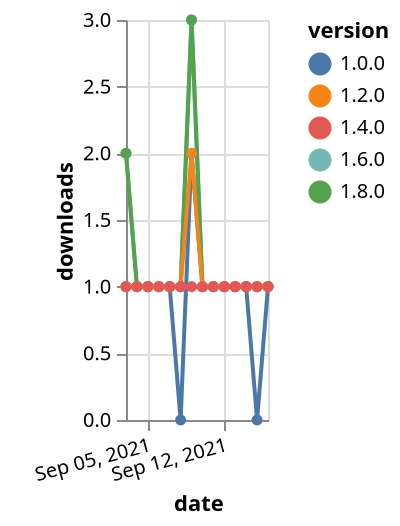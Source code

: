 {"$schema": "https://vega.github.io/schema/vega-lite/v5.json", "description": "A simple bar chart with embedded data.", "data": {"values": [{"date": "2021-09-03", "total": 167, "delta": 2, "version": "1.6.0"}, {"date": "2021-09-04", "total": 168, "delta": 1, "version": "1.6.0"}, {"date": "2021-09-05", "total": 169, "delta": 1, "version": "1.6.0"}, {"date": "2021-09-06", "total": 170, "delta": 1, "version": "1.6.0"}, {"date": "2021-09-07", "total": 171, "delta": 1, "version": "1.6.0"}, {"date": "2021-09-08", "total": 172, "delta": 1, "version": "1.6.0"}, {"date": "2021-09-09", "total": 175, "delta": 3, "version": "1.6.0"}, {"date": "2021-09-10", "total": 176, "delta": 1, "version": "1.6.0"}, {"date": "2021-09-11", "total": 177, "delta": 1, "version": "1.6.0"}, {"date": "2021-09-12", "total": 178, "delta": 1, "version": "1.6.0"}, {"date": "2021-09-13", "total": 179, "delta": 1, "version": "1.6.0"}, {"date": "2021-09-14", "total": 180, "delta": 1, "version": "1.6.0"}, {"date": "2021-09-15", "total": 181, "delta": 1, "version": "1.6.0"}, {"date": "2021-09-16", "total": 182, "delta": 1, "version": "1.6.0"}, {"date": "2021-09-03", "total": 121, "delta": 2, "version": "1.8.0"}, {"date": "2021-09-04", "total": 122, "delta": 1, "version": "1.8.0"}, {"date": "2021-09-05", "total": 123, "delta": 1, "version": "1.8.0"}, {"date": "2021-09-06", "total": 124, "delta": 1, "version": "1.8.0"}, {"date": "2021-09-07", "total": 125, "delta": 1, "version": "1.8.0"}, {"date": "2021-09-08", "total": 126, "delta": 1, "version": "1.8.0"}, {"date": "2021-09-09", "total": 129, "delta": 3, "version": "1.8.0"}, {"date": "2021-09-10", "total": 130, "delta": 1, "version": "1.8.0"}, {"date": "2021-09-11", "total": 131, "delta": 1, "version": "1.8.0"}, {"date": "2021-09-12", "total": 132, "delta": 1, "version": "1.8.0"}, {"date": "2021-09-13", "total": 133, "delta": 1, "version": "1.8.0"}, {"date": "2021-09-14", "total": 134, "delta": 1, "version": "1.8.0"}, {"date": "2021-09-15", "total": 135, "delta": 1, "version": "1.8.0"}, {"date": "2021-09-16", "total": 136, "delta": 1, "version": "1.8.0"}, {"date": "2021-09-03", "total": 177, "delta": 1, "version": "1.0.0"}, {"date": "2021-09-04", "total": 178, "delta": 1, "version": "1.0.0"}, {"date": "2021-09-05", "total": 179, "delta": 1, "version": "1.0.0"}, {"date": "2021-09-06", "total": 180, "delta": 1, "version": "1.0.0"}, {"date": "2021-09-07", "total": 181, "delta": 1, "version": "1.0.0"}, {"date": "2021-09-08", "total": 181, "delta": 0, "version": "1.0.0"}, {"date": "2021-09-09", "total": 183, "delta": 2, "version": "1.0.0"}, {"date": "2021-09-10", "total": 184, "delta": 1, "version": "1.0.0"}, {"date": "2021-09-11", "total": 185, "delta": 1, "version": "1.0.0"}, {"date": "2021-09-12", "total": 186, "delta": 1, "version": "1.0.0"}, {"date": "2021-09-13", "total": 187, "delta": 1, "version": "1.0.0"}, {"date": "2021-09-14", "total": 188, "delta": 1, "version": "1.0.0"}, {"date": "2021-09-15", "total": 188, "delta": 0, "version": "1.0.0"}, {"date": "2021-09-16", "total": 189, "delta": 1, "version": "1.0.0"}, {"date": "2021-09-03", "total": 174, "delta": 1, "version": "1.2.0"}, {"date": "2021-09-04", "total": 175, "delta": 1, "version": "1.2.0"}, {"date": "2021-09-05", "total": 176, "delta": 1, "version": "1.2.0"}, {"date": "2021-09-06", "total": 177, "delta": 1, "version": "1.2.0"}, {"date": "2021-09-07", "total": 178, "delta": 1, "version": "1.2.0"}, {"date": "2021-09-08", "total": 179, "delta": 1, "version": "1.2.0"}, {"date": "2021-09-09", "total": 181, "delta": 2, "version": "1.2.0"}, {"date": "2021-09-10", "total": 182, "delta": 1, "version": "1.2.0"}, {"date": "2021-09-11", "total": 183, "delta": 1, "version": "1.2.0"}, {"date": "2021-09-12", "total": 184, "delta": 1, "version": "1.2.0"}, {"date": "2021-09-13", "total": 185, "delta": 1, "version": "1.2.0"}, {"date": "2021-09-14", "total": 186, "delta": 1, "version": "1.2.0"}, {"date": "2021-09-15", "total": 187, "delta": 1, "version": "1.2.0"}, {"date": "2021-09-16", "total": 188, "delta": 1, "version": "1.2.0"}, {"date": "2021-09-03", "total": 146, "delta": 1, "version": "1.4.0"}, {"date": "2021-09-04", "total": 147, "delta": 1, "version": "1.4.0"}, {"date": "2021-09-05", "total": 148, "delta": 1, "version": "1.4.0"}, {"date": "2021-09-06", "total": 149, "delta": 1, "version": "1.4.0"}, {"date": "2021-09-07", "total": 150, "delta": 1, "version": "1.4.0"}, {"date": "2021-09-08", "total": 151, "delta": 1, "version": "1.4.0"}, {"date": "2021-09-09", "total": 152, "delta": 1, "version": "1.4.0"}, {"date": "2021-09-10", "total": 153, "delta": 1, "version": "1.4.0"}, {"date": "2021-09-11", "total": 154, "delta": 1, "version": "1.4.0"}, {"date": "2021-09-12", "total": 155, "delta": 1, "version": "1.4.0"}, {"date": "2021-09-13", "total": 156, "delta": 1, "version": "1.4.0"}, {"date": "2021-09-14", "total": 157, "delta": 1, "version": "1.4.0"}, {"date": "2021-09-15", "total": 158, "delta": 1, "version": "1.4.0"}, {"date": "2021-09-16", "total": 159, "delta": 1, "version": "1.4.0"}]}, "width": "container", "mark": {"type": "line", "point": {"filled": true}}, "encoding": {"x": {"field": "date", "type": "temporal", "timeUnit": "yearmonthdate", "title": "date", "axis": {"labelAngle": -15}}, "y": {"field": "delta", "type": "quantitative", "title": "downloads"}, "color": {"field": "version", "type": "nominal"}, "tooltip": {"field": "delta"}}}